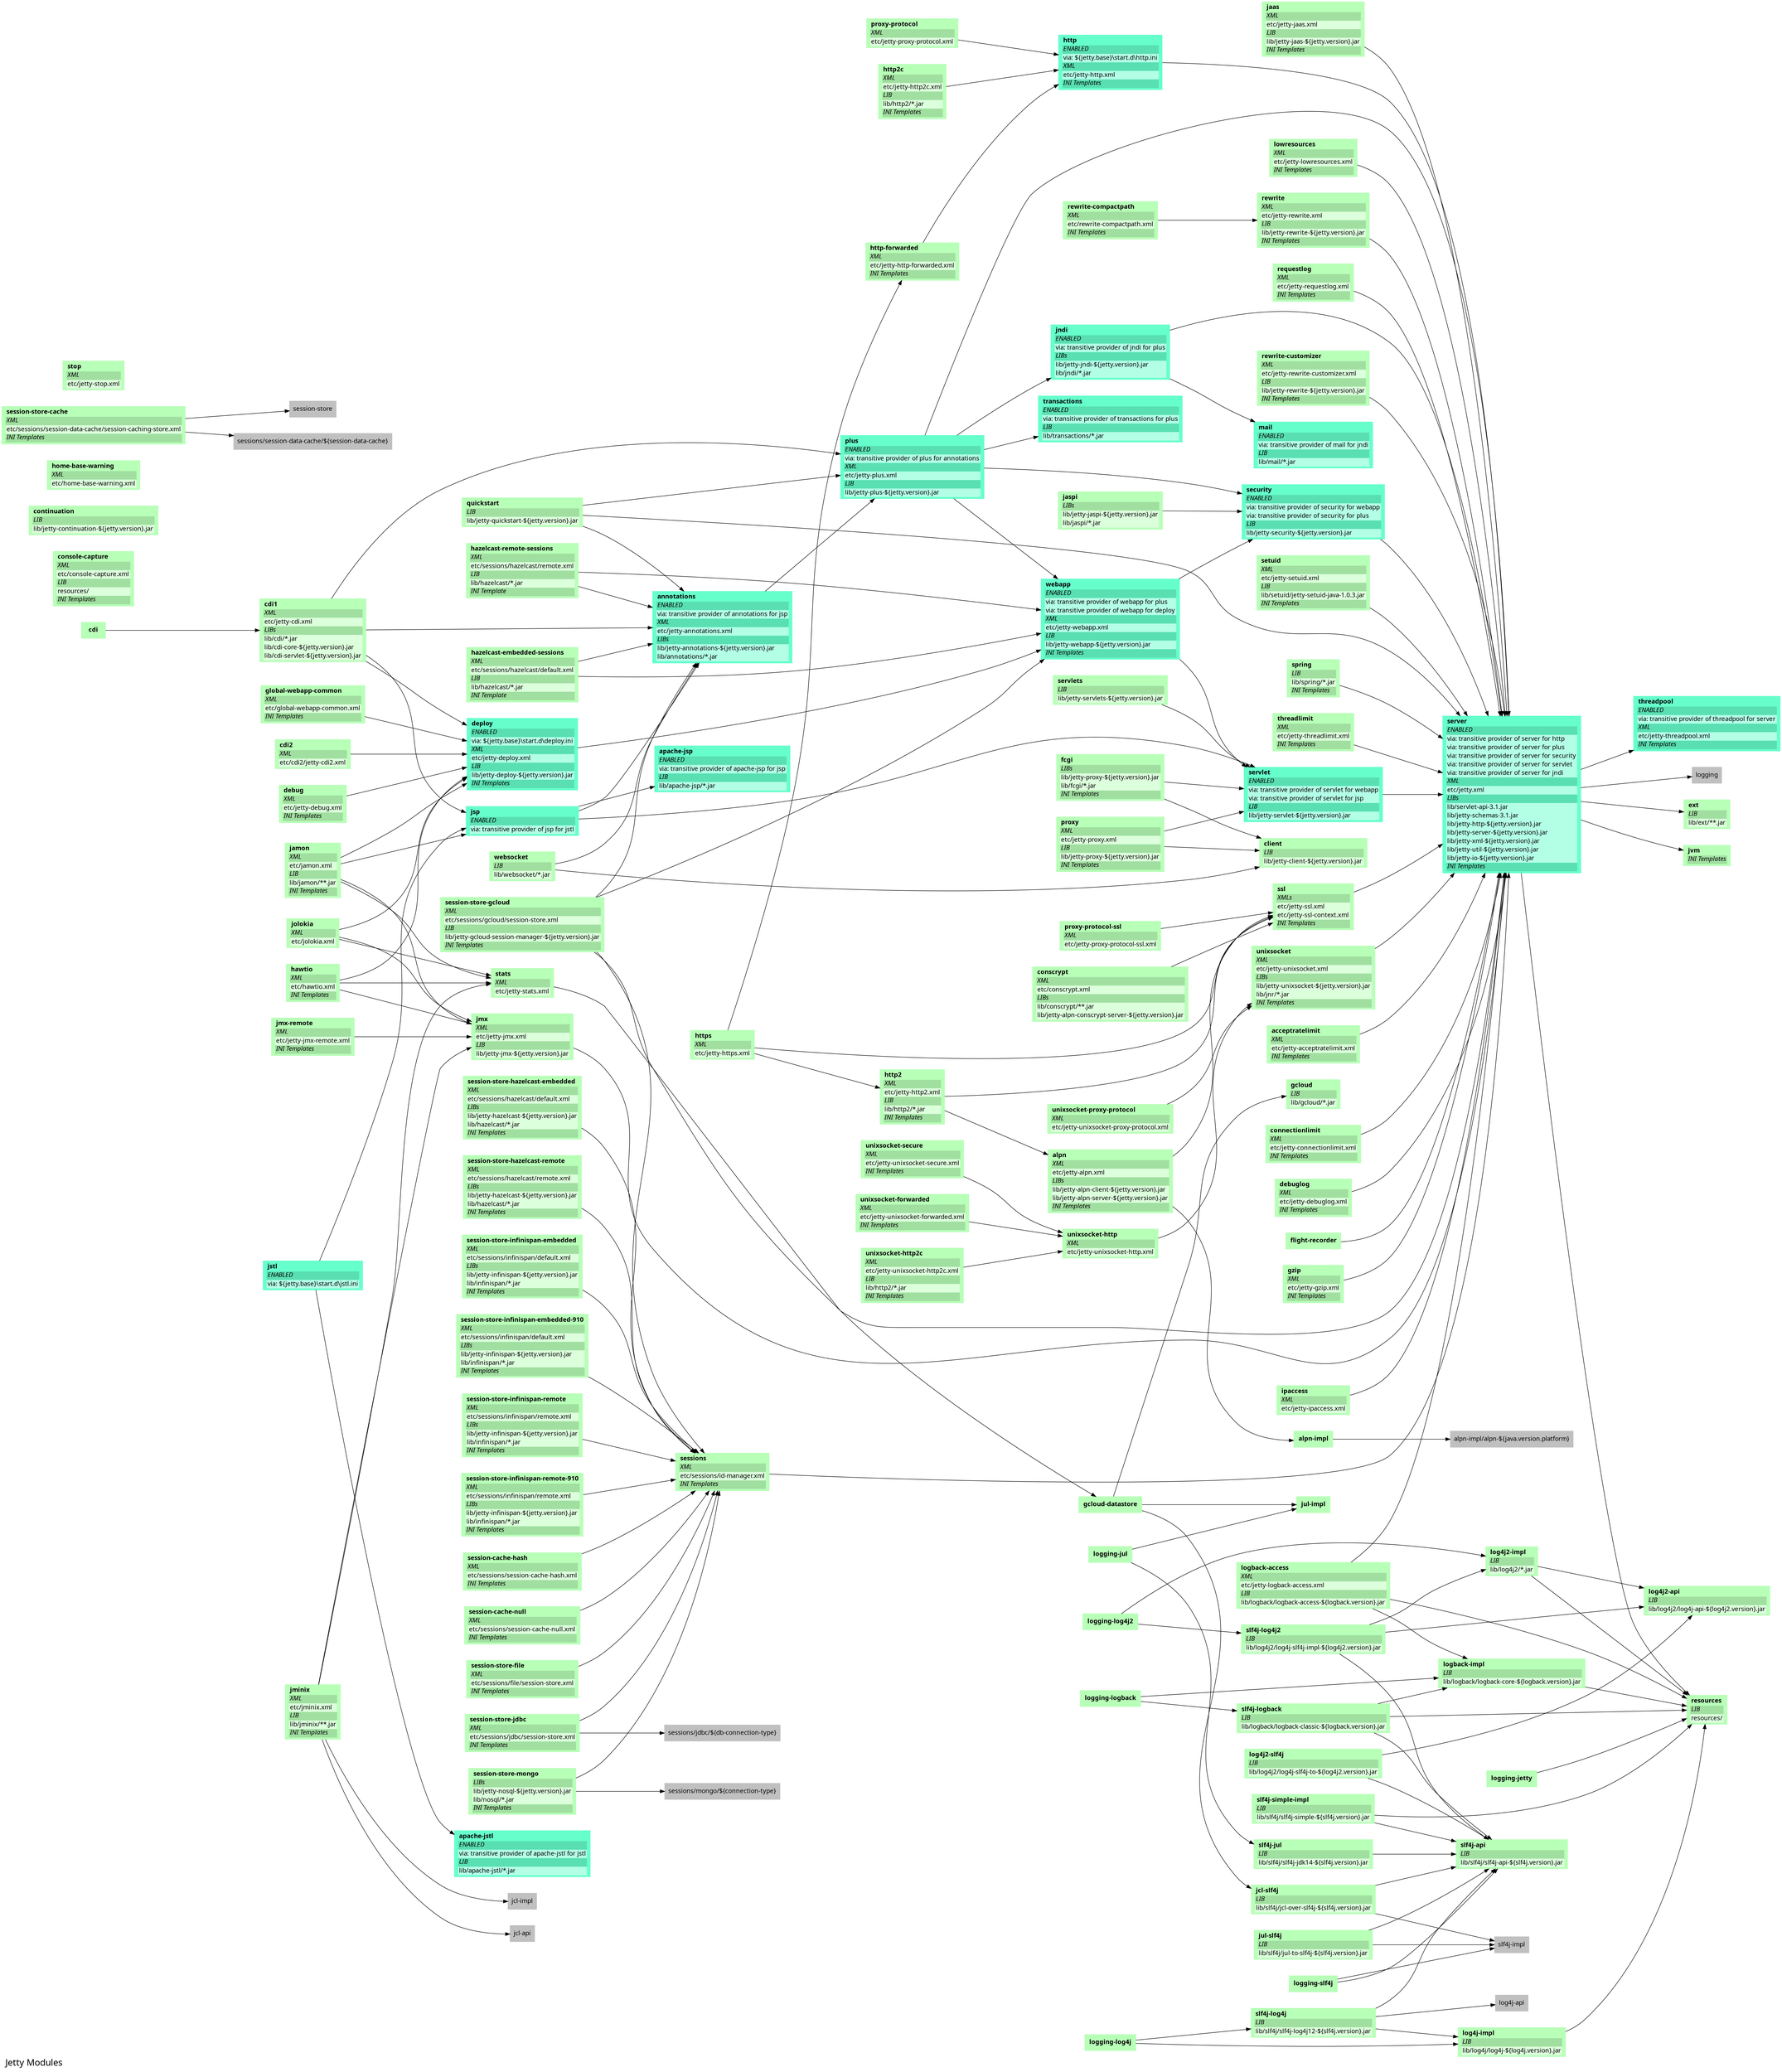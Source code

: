 /*
 * GraphViz Graph of Jetty Modules
 * 
 * Jetty: http://eclipse.org/jetty/
 * GraphViz: http://graphviz.org/
 * 
 * To Generate Graph image using graphviz:
 *   $ dot -Tpng -Goverlap=false -o jm.png jm.dot
 */

digraph modules {
  node [color=gray, style=filled, shape=rectangle];
  node [fontname="Verdana", size="20,20"];
  graph [
    concentrate=false,
    fontname="Verdana",
    fontsize = 20,
    rankdir = LR,
    ranksep = 1.5,
    nodesep = .5,
    style = bold,
    labeljust = l,
    label = "Jetty Modules",
    ssize = "20,40"
  ];

  /* Modules */

  node [ labeljust = l ];
  "acceptratelimit" [ color="#B8FFB8" label=<<TABLE BORDER="0" CELLBORDER="0" CELLSPACING="0" CELLPADDING="2">
  <TR><TD ALIGN="LEFT"><B>acceptratelimit</B></TD></TR>
  <TR><TD BGCOLOR="#00000020" ALIGN="LEFT"><I>XML</I></TD></TR>
  <TR><TD BGCOLOR="#FFFFFF80" ALIGN="LEFT">etc/jetty-acceptratelimit.xml</TD></TR>
  <TR><TD BGCOLOR="#00000020" ALIGN="LEFT"><I>INI Templates</I></TD></TR>
</TABLE>>];
  "alpn" [ color="#B8FFB8" label=<<TABLE BORDER="0" CELLBORDER="0" CELLSPACING="0" CELLPADDING="2">
  <TR><TD ALIGN="LEFT"><B>alpn</B></TD></TR>
  <TR><TD BGCOLOR="#00000020" ALIGN="LEFT"><I>XML</I></TD></TR>
  <TR><TD BGCOLOR="#FFFFFF80" ALIGN="LEFT">etc/jetty-alpn.xml</TD></TR>
  <TR><TD BGCOLOR="#00000020" ALIGN="LEFT"><I>LIBs</I></TD></TR>
  <TR><TD BGCOLOR="#FFFFFF80" ALIGN="LEFT">lib/jetty-alpn-client-${jetty.version}.jar</TD></TR>
  <TR><TD BGCOLOR="#FFFFFF80" ALIGN="LEFT">lib/jetty-alpn-server-${jetty.version}.jar</TD></TR>
  <TR><TD BGCOLOR="#00000020" ALIGN="LEFT"><I>INI Templates</I></TD></TR>
</TABLE>>];
  "alpn-impl" [ color="#B8FFB8" label=<<TABLE BORDER="0" CELLBORDER="0" CELLSPACING="0" CELLPADDING="2">
  <TR><TD ALIGN="LEFT"><B>alpn-impl</B></TD></TR>
</TABLE>>];
  "annotations" [ color="#66FFCC" label=<<TABLE BORDER="0" CELLBORDER="0" CELLSPACING="0" CELLPADDING="2">
  <TR><TD ALIGN="LEFT"><B>annotations</B></TD></TR>
  <TR><TD BGCOLOR="#00000020" ALIGN="LEFT"><I>ENABLED</I></TD></TR>
  <TR><TD BGCOLOR="#FFFFFF80" ALIGN="LEFT">via: transitive provider of annotations for jsp</TD></TR>
  <TR><TD BGCOLOR="#00000020" ALIGN="LEFT"><I>XML</I></TD></TR>
  <TR><TD BGCOLOR="#FFFFFF80" ALIGN="LEFT">etc/jetty-annotations.xml</TD></TR>
  <TR><TD BGCOLOR="#00000020" ALIGN="LEFT"><I>LIBs</I></TD></TR>
  <TR><TD BGCOLOR="#FFFFFF80" ALIGN="LEFT">lib/jetty-annotations-${jetty.version}.jar</TD></TR>
  <TR><TD BGCOLOR="#FFFFFF80" ALIGN="LEFT">lib/annotations/*.jar</TD></TR>
</TABLE>>];
  "apache-jsp" [ color="#66FFCC" label=<<TABLE BORDER="0" CELLBORDER="0" CELLSPACING="0" CELLPADDING="2">
  <TR><TD ALIGN="LEFT"><B>apache-jsp</B></TD></TR>
  <TR><TD BGCOLOR="#00000020" ALIGN="LEFT"><I>ENABLED</I></TD></TR>
  <TR><TD BGCOLOR="#FFFFFF80" ALIGN="LEFT">via: transitive provider of apache-jsp for jsp</TD></TR>
  <TR><TD BGCOLOR="#00000020" ALIGN="LEFT"><I>LIB</I></TD></TR>
  <TR><TD BGCOLOR="#FFFFFF80" ALIGN="LEFT">lib/apache-jsp/*.jar</TD></TR>
</TABLE>>];
  "apache-jstl" [ color="#66FFCC" label=<<TABLE BORDER="0" CELLBORDER="0" CELLSPACING="0" CELLPADDING="2">
  <TR><TD ALIGN="LEFT"><B>apache-jstl</B></TD></TR>
  <TR><TD BGCOLOR="#00000020" ALIGN="LEFT"><I>ENABLED</I></TD></TR>
  <TR><TD BGCOLOR="#FFFFFF80" ALIGN="LEFT">via: transitive provider of apache-jstl for jstl</TD></TR>
  <TR><TD BGCOLOR="#00000020" ALIGN="LEFT"><I>LIB</I></TD></TR>
  <TR><TD BGCOLOR="#FFFFFF80" ALIGN="LEFT">lib/apache-jstl/*.jar</TD></TR>
</TABLE>>];
  "cdi" [ color="#B8FFB8" label=<<TABLE BORDER="0" CELLBORDER="0" CELLSPACING="0" CELLPADDING="2">
  <TR><TD ALIGN="LEFT"><B>cdi</B></TD></TR>
</TABLE>>];
  "cdi1" [ color="#B8FFB8" label=<<TABLE BORDER="0" CELLBORDER="0" CELLSPACING="0" CELLPADDING="2">
  <TR><TD ALIGN="LEFT"><B>cdi1</B></TD></TR>
  <TR><TD BGCOLOR="#00000020" ALIGN="LEFT"><I>XML</I></TD></TR>
  <TR><TD BGCOLOR="#FFFFFF80" ALIGN="LEFT">etc/jetty-cdi.xml</TD></TR>
  <TR><TD BGCOLOR="#00000020" ALIGN="LEFT"><I>LIBs</I></TD></TR>
  <TR><TD BGCOLOR="#FFFFFF80" ALIGN="LEFT">lib/cdi/*.jar</TD></TR>
  <TR><TD BGCOLOR="#FFFFFF80" ALIGN="LEFT">lib/cdi-core-${jetty.version}.jar</TD></TR>
  <TR><TD BGCOLOR="#FFFFFF80" ALIGN="LEFT">lib/cdi-servlet-${jetty.version}.jar</TD></TR>
</TABLE>>];
  "cdi2" [ color="#B8FFB8" label=<<TABLE BORDER="0" CELLBORDER="0" CELLSPACING="0" CELLPADDING="2">
  <TR><TD ALIGN="LEFT"><B>cdi2</B></TD></TR>
  <TR><TD BGCOLOR="#00000020" ALIGN="LEFT"><I>XML</I></TD></TR>
  <TR><TD BGCOLOR="#FFFFFF80" ALIGN="LEFT">etc/cdi2/jetty-cdi2.xml</TD></TR>
</TABLE>>];
  "client" [ color="#B8FFB8" label=<<TABLE BORDER="0" CELLBORDER="0" CELLSPACING="0" CELLPADDING="2">
  <TR><TD ALIGN="LEFT"><B>client</B></TD></TR>
  <TR><TD BGCOLOR="#00000020" ALIGN="LEFT"><I>LIB</I></TD></TR>
  <TR><TD BGCOLOR="#FFFFFF80" ALIGN="LEFT">lib/jetty-client-${jetty.version}.jar</TD></TR>
</TABLE>>];
  "connectionlimit" [ color="#B8FFB8" label=<<TABLE BORDER="0" CELLBORDER="0" CELLSPACING="0" CELLPADDING="2">
  <TR><TD ALIGN="LEFT"><B>connectionlimit</B></TD></TR>
  <TR><TD BGCOLOR="#00000020" ALIGN="LEFT"><I>XML</I></TD></TR>
  <TR><TD BGCOLOR="#FFFFFF80" ALIGN="LEFT">etc/jetty-connectionlimit.xml</TD></TR>
  <TR><TD BGCOLOR="#00000020" ALIGN="LEFT"><I>INI Templates</I></TD></TR>
</TABLE>>];
  "conscrypt" [ color="#B8FFB8" label=<<TABLE BORDER="0" CELLBORDER="0" CELLSPACING="0" CELLPADDING="2">
  <TR><TD ALIGN="LEFT"><B>conscrypt</B></TD></TR>
  <TR><TD BGCOLOR="#00000020" ALIGN="LEFT"><I>XML</I></TD></TR>
  <TR><TD BGCOLOR="#FFFFFF80" ALIGN="LEFT">etc/conscrypt.xml</TD></TR>
  <TR><TD BGCOLOR="#00000020" ALIGN="LEFT"><I>LIBs</I></TD></TR>
  <TR><TD BGCOLOR="#FFFFFF80" ALIGN="LEFT">lib/conscrypt/**.jar</TD></TR>
  <TR><TD BGCOLOR="#FFFFFF80" ALIGN="LEFT">lib/jetty-alpn-conscrypt-server-${jetty.version}.jar</TD></TR>
</TABLE>>];
  "console-capture" [ color="#B8FFB8" label=<<TABLE BORDER="0" CELLBORDER="0" CELLSPACING="0" CELLPADDING="2">
  <TR><TD ALIGN="LEFT"><B>console-capture</B></TD></TR>
  <TR><TD BGCOLOR="#00000020" ALIGN="LEFT"><I>XML</I></TD></TR>
  <TR><TD BGCOLOR="#FFFFFF80" ALIGN="LEFT">etc/console-capture.xml</TD></TR>
  <TR><TD BGCOLOR="#00000020" ALIGN="LEFT"><I>LIB</I></TD></TR>
  <TR><TD BGCOLOR="#FFFFFF80" ALIGN="LEFT">resources/</TD></TR>
  <TR><TD BGCOLOR="#00000020" ALIGN="LEFT"><I>INI Templates</I></TD></TR>
</TABLE>>];
  "continuation" [ color="#B8FFB8" label=<<TABLE BORDER="0" CELLBORDER="0" CELLSPACING="0" CELLPADDING="2">
  <TR><TD ALIGN="LEFT"><B>continuation</B></TD></TR>
  <TR><TD BGCOLOR="#00000020" ALIGN="LEFT"><I>LIB</I></TD></TR>
  <TR><TD BGCOLOR="#FFFFFF80" ALIGN="LEFT">lib/jetty-continuation-${jetty.version}.jar</TD></TR>
</TABLE>>];
  "debug" [ color="#B8FFB8" label=<<TABLE BORDER="0" CELLBORDER="0" CELLSPACING="0" CELLPADDING="2">
  <TR><TD ALIGN="LEFT"><B>debug</B></TD></TR>
  <TR><TD BGCOLOR="#00000020" ALIGN="LEFT"><I>XML</I></TD></TR>
  <TR><TD BGCOLOR="#FFFFFF80" ALIGN="LEFT">etc/jetty-debug.xml</TD></TR>
  <TR><TD BGCOLOR="#00000020" ALIGN="LEFT"><I>INI Templates</I></TD></TR>
</TABLE>>];
  "debuglog" [ color="#B8FFB8" label=<<TABLE BORDER="0" CELLBORDER="0" CELLSPACING="0" CELLPADDING="2">
  <TR><TD ALIGN="LEFT"><B>debuglog</B></TD></TR>
  <TR><TD BGCOLOR="#00000020" ALIGN="LEFT"><I>XML</I></TD></TR>
  <TR><TD BGCOLOR="#FFFFFF80" ALIGN="LEFT">etc/jetty-debuglog.xml</TD></TR>
  <TR><TD BGCOLOR="#00000020" ALIGN="LEFT"><I>INI Templates</I></TD></TR>
</TABLE>>];
  "deploy" [ color="#66FFCC" label=<<TABLE BORDER="0" CELLBORDER="0" CELLSPACING="0" CELLPADDING="2">
  <TR><TD ALIGN="LEFT"><B>deploy</B></TD></TR>
  <TR><TD BGCOLOR="#00000020" ALIGN="LEFT"><I>ENABLED</I></TD></TR>
  <TR><TD BGCOLOR="#FFFFFF80" ALIGN="LEFT">via: ${jetty.base}\start.d\deploy.ini</TD></TR>
  <TR><TD BGCOLOR="#00000020" ALIGN="LEFT"><I>XML</I></TD></TR>
  <TR><TD BGCOLOR="#FFFFFF80" ALIGN="LEFT">etc/jetty-deploy.xml</TD></TR>
  <TR><TD BGCOLOR="#00000020" ALIGN="LEFT"><I>LIB</I></TD></TR>
  <TR><TD BGCOLOR="#FFFFFF80" ALIGN="LEFT">lib/jetty-deploy-${jetty.version}.jar</TD></TR>
  <TR><TD BGCOLOR="#00000020" ALIGN="LEFT"><I>INI Templates</I></TD></TR>
</TABLE>>];
  "ext" [ color="#B8FFB8" label=<<TABLE BORDER="0" CELLBORDER="0" CELLSPACING="0" CELLPADDING="2">
  <TR><TD ALIGN="LEFT"><B>ext</B></TD></TR>
  <TR><TD BGCOLOR="#00000020" ALIGN="LEFT"><I>LIB</I></TD></TR>
  <TR><TD BGCOLOR="#FFFFFF80" ALIGN="LEFT">lib/ext/**.jar</TD></TR>
</TABLE>>];
  "fcgi" [ color="#B8FFB8" label=<<TABLE BORDER="0" CELLBORDER="0" CELLSPACING="0" CELLPADDING="2">
  <TR><TD ALIGN="LEFT"><B>fcgi</B></TD></TR>
  <TR><TD BGCOLOR="#00000020" ALIGN="LEFT"><I>LIBs</I></TD></TR>
  <TR><TD BGCOLOR="#FFFFFF80" ALIGN="LEFT">lib/jetty-proxy-${jetty.version}.jar</TD></TR>
  <TR><TD BGCOLOR="#FFFFFF80" ALIGN="LEFT">lib/fcgi/*.jar</TD></TR>
  <TR><TD BGCOLOR="#00000020" ALIGN="LEFT"><I>INI Templates</I></TD></TR>
</TABLE>>];
  "flight-recorder" [ color="#B8FFB8" label=<<TABLE BORDER="0" CELLBORDER="0" CELLSPACING="0" CELLPADDING="2">
  <TR><TD ALIGN="LEFT"><B>flight-recorder</B></TD></TR>
</TABLE>>];
  "gcloud" [ color="#B8FFB8" label=<<TABLE BORDER="0" CELLBORDER="0" CELLSPACING="0" CELLPADDING="2">
  <TR><TD ALIGN="LEFT"><B>gcloud</B></TD></TR>
  <TR><TD BGCOLOR="#00000020" ALIGN="LEFT"><I>LIB</I></TD></TR>
  <TR><TD BGCOLOR="#FFFFFF80" ALIGN="LEFT">lib/gcloud/*.jar</TD></TR>
</TABLE>>];
  "gcloud-datastore" [ color="#B8FFB8" label=<<TABLE BORDER="0" CELLBORDER="0" CELLSPACING="0" CELLPADDING="2">
  <TR><TD ALIGN="LEFT"><B>gcloud-datastore</B></TD></TR>
</TABLE>>];
  "global-webapp-common" [ color="#B8FFB8" label=<<TABLE BORDER="0" CELLBORDER="0" CELLSPACING="0" CELLPADDING="2">
  <TR><TD ALIGN="LEFT"><B>global-webapp-common</B></TD></TR>
  <TR><TD BGCOLOR="#00000020" ALIGN="LEFT"><I>XML</I></TD></TR>
  <TR><TD BGCOLOR="#FFFFFF80" ALIGN="LEFT">etc/global-webapp-common.xml</TD></TR>
  <TR><TD BGCOLOR="#00000020" ALIGN="LEFT"><I>INI Templates</I></TD></TR>
</TABLE>>];
  "gzip" [ color="#B8FFB8" label=<<TABLE BORDER="0" CELLBORDER="0" CELLSPACING="0" CELLPADDING="2">
  <TR><TD ALIGN="LEFT"><B>gzip</B></TD></TR>
  <TR><TD BGCOLOR="#00000020" ALIGN="LEFT"><I>XML</I></TD></TR>
  <TR><TD BGCOLOR="#FFFFFF80" ALIGN="LEFT">etc/jetty-gzip.xml</TD></TR>
  <TR><TD BGCOLOR="#00000020" ALIGN="LEFT"><I>INI Templates</I></TD></TR>
</TABLE>>];
  "hawtio" [ color="#B8FFB8" label=<<TABLE BORDER="0" CELLBORDER="0" CELLSPACING="0" CELLPADDING="2">
  <TR><TD ALIGN="LEFT"><B>hawtio</B></TD></TR>
  <TR><TD BGCOLOR="#00000020" ALIGN="LEFT"><I>XML</I></TD></TR>
  <TR><TD BGCOLOR="#FFFFFF80" ALIGN="LEFT">etc/hawtio.xml</TD></TR>
  <TR><TD BGCOLOR="#00000020" ALIGN="LEFT"><I>INI Templates</I></TD></TR>
</TABLE>>];
  "hazelcast-embedded-sessions" [ color="#B8FFB8" label=<<TABLE BORDER="0" CELLBORDER="0" CELLSPACING="0" CELLPADDING="2">
  <TR><TD ALIGN="LEFT"><B>hazelcast-embedded-sessions</B></TD></TR>
  <TR><TD BGCOLOR="#00000020" ALIGN="LEFT"><I>XML</I></TD></TR>
  <TR><TD BGCOLOR="#FFFFFF80" ALIGN="LEFT">etc/sessions/hazelcast/default.xml</TD></TR>
  <TR><TD BGCOLOR="#00000020" ALIGN="LEFT"><I>LIB</I></TD></TR>
  <TR><TD BGCOLOR="#FFFFFF80" ALIGN="LEFT">lib/hazelcast/*.jar</TD></TR>
  <TR><TD BGCOLOR="#00000020" ALIGN="LEFT"><I>INI Template</I></TD></TR>
</TABLE>>];
  "hazelcast-remote-sessions" [ color="#B8FFB8" label=<<TABLE BORDER="0" CELLBORDER="0" CELLSPACING="0" CELLPADDING="2">
  <TR><TD ALIGN="LEFT"><B>hazelcast-remote-sessions</B></TD></TR>
  <TR><TD BGCOLOR="#00000020" ALIGN="LEFT"><I>XML</I></TD></TR>
  <TR><TD BGCOLOR="#FFFFFF80" ALIGN="LEFT">etc/sessions/hazelcast/remote.xml</TD></TR>
  <TR><TD BGCOLOR="#00000020" ALIGN="LEFT"><I>LIB</I></TD></TR>
  <TR><TD BGCOLOR="#FFFFFF80" ALIGN="LEFT">lib/hazelcast/*.jar</TD></TR>
  <TR><TD BGCOLOR="#00000020" ALIGN="LEFT"><I>INI Template</I></TD></TR>
</TABLE>>];
  "home-base-warning" [ color="#B8FFB8" label=<<TABLE BORDER="0" CELLBORDER="0" CELLSPACING="0" CELLPADDING="2">
  <TR><TD ALIGN="LEFT"><B>home-base-warning</B></TD></TR>
  <TR><TD BGCOLOR="#00000020" ALIGN="LEFT"><I>XML</I></TD></TR>
  <TR><TD BGCOLOR="#FFFFFF80" ALIGN="LEFT">etc/home-base-warning.xml</TD></TR>
</TABLE>>];
  "http" [ color="#66FFCC" label=<<TABLE BORDER="0" CELLBORDER="0" CELLSPACING="0" CELLPADDING="2">
  <TR><TD ALIGN="LEFT"><B>http</B></TD></TR>
  <TR><TD BGCOLOR="#00000020" ALIGN="LEFT"><I>ENABLED</I></TD></TR>
  <TR><TD BGCOLOR="#FFFFFF80" ALIGN="LEFT">via: ${jetty.base}\start.d\http.ini</TD></TR>
  <TR><TD BGCOLOR="#00000020" ALIGN="LEFT"><I>XML</I></TD></TR>
  <TR><TD BGCOLOR="#FFFFFF80" ALIGN="LEFT">etc/jetty-http.xml</TD></TR>
  <TR><TD BGCOLOR="#00000020" ALIGN="LEFT"><I>INI Templates</I></TD></TR>
</TABLE>>];
  "http2" [ color="#B8FFB8" label=<<TABLE BORDER="0" CELLBORDER="0" CELLSPACING="0" CELLPADDING="2">
  <TR><TD ALIGN="LEFT"><B>http2</B></TD></TR>
  <TR><TD BGCOLOR="#00000020" ALIGN="LEFT"><I>XML</I></TD></TR>
  <TR><TD BGCOLOR="#FFFFFF80" ALIGN="LEFT">etc/jetty-http2.xml</TD></TR>
  <TR><TD BGCOLOR="#00000020" ALIGN="LEFT"><I>LIB</I></TD></TR>
  <TR><TD BGCOLOR="#FFFFFF80" ALIGN="LEFT">lib/http2/*.jar</TD></TR>
  <TR><TD BGCOLOR="#00000020" ALIGN="LEFT"><I>INI Templates</I></TD></TR>
</TABLE>>];
  "http2c" [ color="#B8FFB8" label=<<TABLE BORDER="0" CELLBORDER="0" CELLSPACING="0" CELLPADDING="2">
  <TR><TD ALIGN="LEFT"><B>http2c</B></TD></TR>
  <TR><TD BGCOLOR="#00000020" ALIGN="LEFT"><I>XML</I></TD></TR>
  <TR><TD BGCOLOR="#FFFFFF80" ALIGN="LEFT">etc/jetty-http2c.xml</TD></TR>
  <TR><TD BGCOLOR="#00000020" ALIGN="LEFT"><I>LIB</I></TD></TR>
  <TR><TD BGCOLOR="#FFFFFF80" ALIGN="LEFT">lib/http2/*.jar</TD></TR>
  <TR><TD BGCOLOR="#00000020" ALIGN="LEFT"><I>INI Templates</I></TD></TR>
</TABLE>>];
  "http-forwarded" [ color="#B8FFB8" label=<<TABLE BORDER="0" CELLBORDER="0" CELLSPACING="0" CELLPADDING="2">
  <TR><TD ALIGN="LEFT"><B>http-forwarded</B></TD></TR>
  <TR><TD BGCOLOR="#00000020" ALIGN="LEFT"><I>XML</I></TD></TR>
  <TR><TD BGCOLOR="#FFFFFF80" ALIGN="LEFT">etc/jetty-http-forwarded.xml</TD></TR>
  <TR><TD BGCOLOR="#00000020" ALIGN="LEFT"><I>INI Templates</I></TD></TR>
</TABLE>>];
  "https" [ color="#B8FFB8" label=<<TABLE BORDER="0" CELLBORDER="0" CELLSPACING="0" CELLPADDING="2">
  <TR><TD ALIGN="LEFT"><B>https</B></TD></TR>
  <TR><TD BGCOLOR="#00000020" ALIGN="LEFT"><I>XML</I></TD></TR>
  <TR><TD BGCOLOR="#FFFFFF80" ALIGN="LEFT">etc/jetty-https.xml</TD></TR>
</TABLE>>];
  "ipaccess" [ color="#B8FFB8" label=<<TABLE BORDER="0" CELLBORDER="0" CELLSPACING="0" CELLPADDING="2">
  <TR><TD ALIGN="LEFT"><B>ipaccess</B></TD></TR>
  <TR><TD BGCOLOR="#00000020" ALIGN="LEFT"><I>XML</I></TD></TR>
  <TR><TD BGCOLOR="#FFFFFF80" ALIGN="LEFT">etc/jetty-ipaccess.xml</TD></TR>
</TABLE>>];
  "jaas" [ color="#B8FFB8" label=<<TABLE BORDER="0" CELLBORDER="0" CELLSPACING="0" CELLPADDING="2">
  <TR><TD ALIGN="LEFT"><B>jaas</B></TD></TR>
  <TR><TD BGCOLOR="#00000020" ALIGN="LEFT"><I>XML</I></TD></TR>
  <TR><TD BGCOLOR="#FFFFFF80" ALIGN="LEFT">etc/jetty-jaas.xml</TD></TR>
  <TR><TD BGCOLOR="#00000020" ALIGN="LEFT"><I>LIB</I></TD></TR>
  <TR><TD BGCOLOR="#FFFFFF80" ALIGN="LEFT">lib/jetty-jaas-${jetty.version}.jar</TD></TR>
  <TR><TD BGCOLOR="#00000020" ALIGN="LEFT"><I>INI Templates</I></TD></TR>
</TABLE>>];
  "jamon" [ color="#B8FFB8" label=<<TABLE BORDER="0" CELLBORDER="0" CELLSPACING="0" CELLPADDING="2">
  <TR><TD ALIGN="LEFT"><B>jamon</B></TD></TR>
  <TR><TD BGCOLOR="#00000020" ALIGN="LEFT"><I>XML</I></TD></TR>
  <TR><TD BGCOLOR="#FFFFFF80" ALIGN="LEFT">etc/jamon.xml</TD></TR>
  <TR><TD BGCOLOR="#00000020" ALIGN="LEFT"><I>LIB</I></TD></TR>
  <TR><TD BGCOLOR="#FFFFFF80" ALIGN="LEFT">lib/jamon/**.jar</TD></TR>
  <TR><TD BGCOLOR="#00000020" ALIGN="LEFT"><I>INI Templates</I></TD></TR>
</TABLE>>];
  "jaspi" [ color="#B8FFB8" label=<<TABLE BORDER="0" CELLBORDER="0" CELLSPACING="0" CELLPADDING="2">
  <TR><TD ALIGN="LEFT"><B>jaspi</B></TD></TR>
  <TR><TD BGCOLOR="#00000020" ALIGN="LEFT"><I>LIBs</I></TD></TR>
  <TR><TD BGCOLOR="#FFFFFF80" ALIGN="LEFT">lib/jetty-jaspi-${jetty.version}.jar</TD></TR>
  <TR><TD BGCOLOR="#FFFFFF80" ALIGN="LEFT">lib/jaspi/*.jar</TD></TR>
</TABLE>>];
  "jcl-slf4j" [ color="#B8FFB8" label=<<TABLE BORDER="0" CELLBORDER="0" CELLSPACING="0" CELLPADDING="2">
  <TR><TD ALIGN="LEFT"><B>jcl-slf4j</B></TD></TR>
  <TR><TD BGCOLOR="#00000020" ALIGN="LEFT"><I>LIB</I></TD></TR>
  <TR><TD BGCOLOR="#FFFFFF80" ALIGN="LEFT">lib/slf4j/jcl-over-slf4j-${slf4j.version}.jar</TD></TR>
</TABLE>>];
  "jminix" [ color="#B8FFB8" label=<<TABLE BORDER="0" CELLBORDER="0" CELLSPACING="0" CELLPADDING="2">
  <TR><TD ALIGN="LEFT"><B>jminix</B></TD></TR>
  <TR><TD BGCOLOR="#00000020" ALIGN="LEFT"><I>XML</I></TD></TR>
  <TR><TD BGCOLOR="#FFFFFF80" ALIGN="LEFT">etc/jminix.xml</TD></TR>
  <TR><TD BGCOLOR="#00000020" ALIGN="LEFT"><I>LIB</I></TD></TR>
  <TR><TD BGCOLOR="#FFFFFF80" ALIGN="LEFT">lib/jminix/**.jar</TD></TR>
  <TR><TD BGCOLOR="#00000020" ALIGN="LEFT"><I>INI Templates</I></TD></TR>
</TABLE>>];
  "jmx" [ color="#B8FFB8" label=<<TABLE BORDER="0" CELLBORDER="0" CELLSPACING="0" CELLPADDING="2">
  <TR><TD ALIGN="LEFT"><B>jmx</B></TD></TR>
  <TR><TD BGCOLOR="#00000020" ALIGN="LEFT"><I>XML</I></TD></TR>
  <TR><TD BGCOLOR="#FFFFFF80" ALIGN="LEFT">etc/jetty-jmx.xml</TD></TR>
  <TR><TD BGCOLOR="#00000020" ALIGN="LEFT"><I>LIB</I></TD></TR>
  <TR><TD BGCOLOR="#FFFFFF80" ALIGN="LEFT">lib/jetty-jmx-${jetty.version}.jar</TD></TR>
</TABLE>>];
  "jmx-remote" [ color="#B8FFB8" label=<<TABLE BORDER="0" CELLBORDER="0" CELLSPACING="0" CELLPADDING="2">
  <TR><TD ALIGN="LEFT"><B>jmx-remote</B></TD></TR>
  <TR><TD BGCOLOR="#00000020" ALIGN="LEFT"><I>XML</I></TD></TR>
  <TR><TD BGCOLOR="#FFFFFF80" ALIGN="LEFT">etc/jetty-jmx-remote.xml</TD></TR>
  <TR><TD BGCOLOR="#00000020" ALIGN="LEFT"><I>INI Templates</I></TD></TR>
</TABLE>>];
  "jndi" [ color="#66FFCC" label=<<TABLE BORDER="0" CELLBORDER="0" CELLSPACING="0" CELLPADDING="2">
  <TR><TD ALIGN="LEFT"><B>jndi</B></TD></TR>
  <TR><TD BGCOLOR="#00000020" ALIGN="LEFT"><I>ENABLED</I></TD></TR>
  <TR><TD BGCOLOR="#FFFFFF80" ALIGN="LEFT">via: transitive provider of jndi for plus</TD></TR>
  <TR><TD BGCOLOR="#00000020" ALIGN="LEFT"><I>LIBs</I></TD></TR>
  <TR><TD BGCOLOR="#FFFFFF80" ALIGN="LEFT">lib/jetty-jndi-${jetty.version}.jar</TD></TR>
  <TR><TD BGCOLOR="#FFFFFF80" ALIGN="LEFT">lib/jndi/*.jar</TD></TR>
</TABLE>>];
  "jolokia" [ color="#B8FFB8" label=<<TABLE BORDER="0" CELLBORDER="0" CELLSPACING="0" CELLPADDING="2">
  <TR><TD ALIGN="LEFT"><B>jolokia</B></TD></TR>
  <TR><TD BGCOLOR="#00000020" ALIGN="LEFT"><I>XML</I></TD></TR>
  <TR><TD BGCOLOR="#FFFFFF80" ALIGN="LEFT">etc/jolokia.xml</TD></TR>
</TABLE>>];
  "jsp" [ color="#66FFCC" label=<<TABLE BORDER="0" CELLBORDER="0" CELLSPACING="0" CELLPADDING="2">
  <TR><TD ALIGN="LEFT"><B>jsp</B></TD></TR>
  <TR><TD BGCOLOR="#00000020" ALIGN="LEFT"><I>ENABLED</I></TD></TR>
  <TR><TD BGCOLOR="#FFFFFF80" ALIGN="LEFT">via: transitive provider of jsp for jstl</TD></TR>
</TABLE>>];
  "jstl" [ color="#66FFCC" label=<<TABLE BORDER="0" CELLBORDER="0" CELLSPACING="0" CELLPADDING="2">
  <TR><TD ALIGN="LEFT"><B>jstl</B></TD></TR>
  <TR><TD BGCOLOR="#00000020" ALIGN="LEFT"><I>ENABLED</I></TD></TR>
  <TR><TD BGCOLOR="#FFFFFF80" ALIGN="LEFT">via: ${jetty.base}\start.d\jstl.ini</TD></TR>
</TABLE>>];
  "jul-impl" [ color="#B8FFB8" label=<<TABLE BORDER="0" CELLBORDER="0" CELLSPACING="0" CELLPADDING="2">
  <TR><TD ALIGN="LEFT"><B>jul-impl</B></TD></TR>
</TABLE>>];
  "jul-slf4j" [ color="#B8FFB8" label=<<TABLE BORDER="0" CELLBORDER="0" CELLSPACING="0" CELLPADDING="2">
  <TR><TD ALIGN="LEFT"><B>jul-slf4j</B></TD></TR>
  <TR><TD BGCOLOR="#00000020" ALIGN="LEFT"><I>LIB</I></TD></TR>
  <TR><TD BGCOLOR="#FFFFFF80" ALIGN="LEFT">lib/slf4j/jul-to-slf4j-${slf4j.version}.jar</TD></TR>
</TABLE>>];
  "jvm" [ color="#B8FFB8" label=<<TABLE BORDER="0" CELLBORDER="0" CELLSPACING="0" CELLPADDING="2">
  <TR><TD ALIGN="LEFT"><B>jvm</B></TD></TR>
  <TR><TD BGCOLOR="#00000020" ALIGN="LEFT"><I>INI Templates</I></TD></TR>
</TABLE>>];
  "log4j2-api" [ color="#B8FFB8" label=<<TABLE BORDER="0" CELLBORDER="0" CELLSPACING="0" CELLPADDING="2">
  <TR><TD ALIGN="LEFT"><B>log4j2-api</B></TD></TR>
  <TR><TD BGCOLOR="#00000020" ALIGN="LEFT"><I>LIB</I></TD></TR>
  <TR><TD BGCOLOR="#FFFFFF80" ALIGN="LEFT">lib/log4j2/log4j-api-${log4j2.version}.jar</TD></TR>
</TABLE>>];
  "log4j2-impl" [ color="#B8FFB8" label=<<TABLE BORDER="0" CELLBORDER="0" CELLSPACING="0" CELLPADDING="2">
  <TR><TD ALIGN="LEFT"><B>log4j2-impl</B></TD></TR>
  <TR><TD BGCOLOR="#00000020" ALIGN="LEFT"><I>LIB</I></TD></TR>
  <TR><TD BGCOLOR="#FFFFFF80" ALIGN="LEFT">lib/log4j2/*.jar</TD></TR>
</TABLE>>];
  "log4j2-slf4j" [ color="#B8FFB8" label=<<TABLE BORDER="0" CELLBORDER="0" CELLSPACING="0" CELLPADDING="2">
  <TR><TD ALIGN="LEFT"><B>log4j2-slf4j</B></TD></TR>
  <TR><TD BGCOLOR="#00000020" ALIGN="LEFT"><I>LIB</I></TD></TR>
  <TR><TD BGCOLOR="#FFFFFF80" ALIGN="LEFT">lib/log4j2/log4j-slf4j-to-${log4j2.version}.jar</TD></TR>
</TABLE>>];
  "log4j-impl" [ color="#B8FFB8" label=<<TABLE BORDER="0" CELLBORDER="0" CELLSPACING="0" CELLPADDING="2">
  <TR><TD ALIGN="LEFT"><B>log4j-impl</B></TD></TR>
  <TR><TD BGCOLOR="#00000020" ALIGN="LEFT"><I>LIB</I></TD></TR>
  <TR><TD BGCOLOR="#FFFFFF80" ALIGN="LEFT">lib/log4j/log4j-${log4j.version}.jar</TD></TR>
</TABLE>>];
  "logback-access" [ color="#B8FFB8" label=<<TABLE BORDER="0" CELLBORDER="0" CELLSPACING="0" CELLPADDING="2">
  <TR><TD ALIGN="LEFT"><B>logback-access</B></TD></TR>
  <TR><TD BGCOLOR="#00000020" ALIGN="LEFT"><I>XML</I></TD></TR>
  <TR><TD BGCOLOR="#FFFFFF80" ALIGN="LEFT">etc/jetty-logback-access.xml</TD></TR>
  <TR><TD BGCOLOR="#00000020" ALIGN="LEFT"><I>LIB</I></TD></TR>
  <TR><TD BGCOLOR="#FFFFFF80" ALIGN="LEFT">lib/logback/logback-access-${logback.version}.jar</TD></TR>
</TABLE>>];
  "logback-impl" [ color="#B8FFB8" label=<<TABLE BORDER="0" CELLBORDER="0" CELLSPACING="0" CELLPADDING="2">
  <TR><TD ALIGN="LEFT"><B>logback-impl</B></TD></TR>
  <TR><TD BGCOLOR="#00000020" ALIGN="LEFT"><I>LIB</I></TD></TR>
  <TR><TD BGCOLOR="#FFFFFF80" ALIGN="LEFT">lib/logback/logback-core-${logback.version}.jar</TD></TR>
</TABLE>>];
  "logging-jetty" [ color="#B8FFB8" label=<<TABLE BORDER="0" CELLBORDER="0" CELLSPACING="0" CELLPADDING="2">
  <TR><TD ALIGN="LEFT"><B>logging-jetty</B></TD></TR>
</TABLE>>];
  "logging-jul" [ color="#B8FFB8" label=<<TABLE BORDER="0" CELLBORDER="0" CELLSPACING="0" CELLPADDING="2">
  <TR><TD ALIGN="LEFT"><B>logging-jul</B></TD></TR>
</TABLE>>];
  "logging-log4j" [ color="#B8FFB8" label=<<TABLE BORDER="0" CELLBORDER="0" CELLSPACING="0" CELLPADDING="2">
  <TR><TD ALIGN="LEFT"><B>logging-log4j</B></TD></TR>
</TABLE>>];
  "logging-log4j2" [ color="#B8FFB8" label=<<TABLE BORDER="0" CELLBORDER="0" CELLSPACING="0" CELLPADDING="2">
  <TR><TD ALIGN="LEFT"><B>logging-log4j2</B></TD></TR>
</TABLE>>];
  "logging-logback" [ color="#B8FFB8" label=<<TABLE BORDER="0" CELLBORDER="0" CELLSPACING="0" CELLPADDING="2">
  <TR><TD ALIGN="LEFT"><B>logging-logback</B></TD></TR>
</TABLE>>];
  "logging-slf4j" [ color="#B8FFB8" label=<<TABLE BORDER="0" CELLBORDER="0" CELLSPACING="0" CELLPADDING="2">
  <TR><TD ALIGN="LEFT"><B>logging-slf4j</B></TD></TR>
</TABLE>>];
  "lowresources" [ color="#B8FFB8" label=<<TABLE BORDER="0" CELLBORDER="0" CELLSPACING="0" CELLPADDING="2">
  <TR><TD ALIGN="LEFT"><B>lowresources</B></TD></TR>
  <TR><TD BGCOLOR="#00000020" ALIGN="LEFT"><I>XML</I></TD></TR>
  <TR><TD BGCOLOR="#FFFFFF80" ALIGN="LEFT">etc/jetty-lowresources.xml</TD></TR>
  <TR><TD BGCOLOR="#00000020" ALIGN="LEFT"><I>INI Templates</I></TD></TR>
</TABLE>>];
  "mail" [ color="#66FFCC" label=<<TABLE BORDER="0" CELLBORDER="0" CELLSPACING="0" CELLPADDING="2">
  <TR><TD ALIGN="LEFT"><B>mail</B></TD></TR>
  <TR><TD BGCOLOR="#00000020" ALIGN="LEFT"><I>ENABLED</I></TD></TR>
  <TR><TD BGCOLOR="#FFFFFF80" ALIGN="LEFT">via: transitive provider of mail for jndi</TD></TR>
  <TR><TD BGCOLOR="#00000020" ALIGN="LEFT"><I>LIB</I></TD></TR>
  <TR><TD BGCOLOR="#FFFFFF80" ALIGN="LEFT">lib/mail/*.jar</TD></TR>
</TABLE>>];
  "plus" [ color="#66FFCC" label=<<TABLE BORDER="0" CELLBORDER="0" CELLSPACING="0" CELLPADDING="2">
  <TR><TD ALIGN="LEFT"><B>plus</B></TD></TR>
  <TR><TD BGCOLOR="#00000020" ALIGN="LEFT"><I>ENABLED</I></TD></TR>
  <TR><TD BGCOLOR="#FFFFFF80" ALIGN="LEFT">via: transitive provider of plus for annotations</TD></TR>
  <TR><TD BGCOLOR="#00000020" ALIGN="LEFT"><I>XML</I></TD></TR>
  <TR><TD BGCOLOR="#FFFFFF80" ALIGN="LEFT">etc/jetty-plus.xml</TD></TR>
  <TR><TD BGCOLOR="#00000020" ALIGN="LEFT"><I>LIB</I></TD></TR>
  <TR><TD BGCOLOR="#FFFFFF80" ALIGN="LEFT">lib/jetty-plus-${jetty.version}.jar</TD></TR>
</TABLE>>];
  "proxy" [ color="#B8FFB8" label=<<TABLE BORDER="0" CELLBORDER="0" CELLSPACING="0" CELLPADDING="2">
  <TR><TD ALIGN="LEFT"><B>proxy</B></TD></TR>
  <TR><TD BGCOLOR="#00000020" ALIGN="LEFT"><I>XML</I></TD></TR>
  <TR><TD BGCOLOR="#FFFFFF80" ALIGN="LEFT">etc/jetty-proxy.xml</TD></TR>
  <TR><TD BGCOLOR="#00000020" ALIGN="LEFT"><I>LIB</I></TD></TR>
  <TR><TD BGCOLOR="#FFFFFF80" ALIGN="LEFT">lib/jetty-proxy-${jetty.version}.jar</TD></TR>
  <TR><TD BGCOLOR="#00000020" ALIGN="LEFT"><I>INI Templates</I></TD></TR>
</TABLE>>];
  "proxy-protocol" [ color="#B8FFB8" label=<<TABLE BORDER="0" CELLBORDER="0" CELLSPACING="0" CELLPADDING="2">
  <TR><TD ALIGN="LEFT"><B>proxy-protocol</B></TD></TR>
  <TR><TD BGCOLOR="#00000020" ALIGN="LEFT"><I>XML</I></TD></TR>
  <TR><TD BGCOLOR="#FFFFFF80" ALIGN="LEFT">etc/jetty-proxy-protocol.xml</TD></TR>
</TABLE>>];
  "proxy-protocol-ssl" [ color="#B8FFB8" label=<<TABLE BORDER="0" CELLBORDER="0" CELLSPACING="0" CELLPADDING="2">
  <TR><TD ALIGN="LEFT"><B>proxy-protocol-ssl</B></TD></TR>
  <TR><TD BGCOLOR="#00000020" ALIGN="LEFT"><I>XML</I></TD></TR>
  <TR><TD BGCOLOR="#FFFFFF80" ALIGN="LEFT">etc/jetty-proxy-protocol-ssl.xml</TD></TR>
</TABLE>>];
  "quickstart" [ color="#B8FFB8" label=<<TABLE BORDER="0" CELLBORDER="0" CELLSPACING="0" CELLPADDING="2">
  <TR><TD ALIGN="LEFT"><B>quickstart</B></TD></TR>
  <TR><TD BGCOLOR="#00000020" ALIGN="LEFT"><I>LIB</I></TD></TR>
  <TR><TD BGCOLOR="#FFFFFF80" ALIGN="LEFT">lib/jetty-quickstart-${jetty.version}.jar</TD></TR>
</TABLE>>];
  "requestlog" [ color="#B8FFB8" label=<<TABLE BORDER="0" CELLBORDER="0" CELLSPACING="0" CELLPADDING="2">
  <TR><TD ALIGN="LEFT"><B>requestlog</B></TD></TR>
  <TR><TD BGCOLOR="#00000020" ALIGN="LEFT"><I>XML</I></TD></TR>
  <TR><TD BGCOLOR="#FFFFFF80" ALIGN="LEFT">etc/jetty-requestlog.xml</TD></TR>
  <TR><TD BGCOLOR="#00000020" ALIGN="LEFT"><I>INI Templates</I></TD></TR>
</TABLE>>];
  "resources" [ color="#B8FFB8" label=<<TABLE BORDER="0" CELLBORDER="0" CELLSPACING="0" CELLPADDING="2">
  <TR><TD ALIGN="LEFT"><B>resources</B></TD></TR>
  <TR><TD BGCOLOR="#00000020" ALIGN="LEFT"><I>LIB</I></TD></TR>
  <TR><TD BGCOLOR="#FFFFFF80" ALIGN="LEFT">resources/</TD></TR>
</TABLE>>];
  "rewrite" [ color="#B8FFB8" label=<<TABLE BORDER="0" CELLBORDER="0" CELLSPACING="0" CELLPADDING="2">
  <TR><TD ALIGN="LEFT"><B>rewrite</B></TD></TR>
  <TR><TD BGCOLOR="#00000020" ALIGN="LEFT"><I>XML</I></TD></TR>
  <TR><TD BGCOLOR="#FFFFFF80" ALIGN="LEFT">etc/jetty-rewrite.xml</TD></TR>
  <TR><TD BGCOLOR="#00000020" ALIGN="LEFT"><I>LIB</I></TD></TR>
  <TR><TD BGCOLOR="#FFFFFF80" ALIGN="LEFT">lib/jetty-rewrite-${jetty.version}.jar</TD></TR>
  <TR><TD BGCOLOR="#00000020" ALIGN="LEFT"><I>INI Templates</I></TD></TR>
</TABLE>>];
  "rewrite-compactpath" [ color="#B8FFB8" label=<<TABLE BORDER="0" CELLBORDER="0" CELLSPACING="0" CELLPADDING="2">
  <TR><TD ALIGN="LEFT"><B>rewrite-compactpath</B></TD></TR>
  <TR><TD BGCOLOR="#00000020" ALIGN="LEFT"><I>XML</I></TD></TR>
  <TR><TD BGCOLOR="#FFFFFF80" ALIGN="LEFT">etc/rewrite-compactpath.xml</TD></TR>
  <TR><TD BGCOLOR="#00000020" ALIGN="LEFT"><I>INI Templates</I></TD></TR>
</TABLE>>];
  "rewrite-customizer" [ color="#B8FFB8" label=<<TABLE BORDER="0" CELLBORDER="0" CELLSPACING="0" CELLPADDING="2">
  <TR><TD ALIGN="LEFT"><B>rewrite-customizer</B></TD></TR>
  <TR><TD BGCOLOR="#00000020" ALIGN="LEFT"><I>XML</I></TD></TR>
  <TR><TD BGCOLOR="#FFFFFF80" ALIGN="LEFT">etc/jetty-rewrite-customizer.xml</TD></TR>
  <TR><TD BGCOLOR="#00000020" ALIGN="LEFT"><I>LIB</I></TD></TR>
  <TR><TD BGCOLOR="#FFFFFF80" ALIGN="LEFT">lib/jetty-rewrite-${jetty.version}.jar</TD></TR>
  <TR><TD BGCOLOR="#00000020" ALIGN="LEFT"><I>INI Templates</I></TD></TR>
</TABLE>>];
  "security" [ color="#66FFCC" label=<<TABLE BORDER="0" CELLBORDER="0" CELLSPACING="0" CELLPADDING="2">
  <TR><TD ALIGN="LEFT"><B>security</B></TD></TR>
  <TR><TD BGCOLOR="#00000020" ALIGN="LEFT"><I>ENABLED</I></TD></TR>
  <TR><TD BGCOLOR="#FFFFFF80" ALIGN="LEFT">via: transitive provider of security for webapp</TD></TR>
  <TR><TD BGCOLOR="#FFFFFF80" ALIGN="LEFT">via: transitive provider of security for plus</TD></TR>
  <TR><TD BGCOLOR="#00000020" ALIGN="LEFT"><I>LIB</I></TD></TR>
  <TR><TD BGCOLOR="#FFFFFF80" ALIGN="LEFT">lib/jetty-security-${jetty.version}.jar</TD></TR>
</TABLE>>];
  "server" [ color="#66FFCC" label=<<TABLE BORDER="0" CELLBORDER="0" CELLSPACING="0" CELLPADDING="2">
  <TR><TD ALIGN="LEFT"><B>server</B></TD></TR>
  <TR><TD BGCOLOR="#00000020" ALIGN="LEFT"><I>ENABLED</I></TD></TR>
  <TR><TD BGCOLOR="#FFFFFF80" ALIGN="LEFT">via: transitive provider of server for http</TD></TR>
  <TR><TD BGCOLOR="#FFFFFF80" ALIGN="LEFT">via: transitive provider of server for plus</TD></TR>
  <TR><TD BGCOLOR="#FFFFFF80" ALIGN="LEFT">via: transitive provider of server for security</TD></TR>
  <TR><TD BGCOLOR="#FFFFFF80" ALIGN="LEFT">via: transitive provider of server for servlet</TD></TR>
  <TR><TD BGCOLOR="#FFFFFF80" ALIGN="LEFT">via: transitive provider of server for jndi</TD></TR>
  <TR><TD BGCOLOR="#00000020" ALIGN="LEFT"><I>XML</I></TD></TR>
  <TR><TD BGCOLOR="#FFFFFF80" ALIGN="LEFT">etc/jetty.xml</TD></TR>
  <TR><TD BGCOLOR="#00000020" ALIGN="LEFT"><I>LIBs</I></TD></TR>
  <TR><TD BGCOLOR="#FFFFFF80" ALIGN="LEFT">lib/servlet-api-3.1.jar</TD></TR>
  <TR><TD BGCOLOR="#FFFFFF80" ALIGN="LEFT">lib/jetty-schemas-3.1.jar</TD></TR>
  <TR><TD BGCOLOR="#FFFFFF80" ALIGN="LEFT">lib/jetty-http-${jetty.version}.jar</TD></TR>
  <TR><TD BGCOLOR="#FFFFFF80" ALIGN="LEFT">lib/jetty-server-${jetty.version}.jar</TD></TR>
  <TR><TD BGCOLOR="#FFFFFF80" ALIGN="LEFT">lib/jetty-xml-${jetty.version}.jar</TD></TR>
  <TR><TD BGCOLOR="#FFFFFF80" ALIGN="LEFT">lib/jetty-util-${jetty.version}.jar</TD></TR>
  <TR><TD BGCOLOR="#FFFFFF80" ALIGN="LEFT">lib/jetty-io-${jetty.version}.jar</TD></TR>
  <TR><TD BGCOLOR="#00000020" ALIGN="LEFT"><I>INI Templates</I></TD></TR>
</TABLE>>];
  "servlet" [ color="#66FFCC" label=<<TABLE BORDER="0" CELLBORDER="0" CELLSPACING="0" CELLPADDING="2">
  <TR><TD ALIGN="LEFT"><B>servlet</B></TD></TR>
  <TR><TD BGCOLOR="#00000020" ALIGN="LEFT"><I>ENABLED</I></TD></TR>
  <TR><TD BGCOLOR="#FFFFFF80" ALIGN="LEFT">via: transitive provider of servlet for webapp</TD></TR>
  <TR><TD BGCOLOR="#FFFFFF80" ALIGN="LEFT">via: transitive provider of servlet for jsp</TD></TR>
  <TR><TD BGCOLOR="#00000020" ALIGN="LEFT"><I>LIB</I></TD></TR>
  <TR><TD BGCOLOR="#FFFFFF80" ALIGN="LEFT">lib/jetty-servlet-${jetty.version}.jar</TD></TR>
</TABLE>>];
  "servlets" [ color="#B8FFB8" label=<<TABLE BORDER="0" CELLBORDER="0" CELLSPACING="0" CELLPADDING="2">
  <TR><TD ALIGN="LEFT"><B>servlets</B></TD></TR>
  <TR><TD BGCOLOR="#00000020" ALIGN="LEFT"><I>LIB</I></TD></TR>
  <TR><TD BGCOLOR="#FFFFFF80" ALIGN="LEFT">lib/jetty-servlets-${jetty.version}.jar</TD></TR>
</TABLE>>];
  "session-cache-hash" [ color="#B8FFB8" label=<<TABLE BORDER="0" CELLBORDER="0" CELLSPACING="0" CELLPADDING="2">
  <TR><TD ALIGN="LEFT"><B>session-cache-hash</B></TD></TR>
  <TR><TD BGCOLOR="#00000020" ALIGN="LEFT"><I>XML</I></TD></TR>
  <TR><TD BGCOLOR="#FFFFFF80" ALIGN="LEFT">etc/sessions/session-cache-hash.xml</TD></TR>
  <TR><TD BGCOLOR="#00000020" ALIGN="LEFT"><I>INI Templates</I></TD></TR>
</TABLE>>];
  "session-cache-null" [ color="#B8FFB8" label=<<TABLE BORDER="0" CELLBORDER="0" CELLSPACING="0" CELLPADDING="2">
  <TR><TD ALIGN="LEFT"><B>session-cache-null</B></TD></TR>
  <TR><TD BGCOLOR="#00000020" ALIGN="LEFT"><I>XML</I></TD></TR>
  <TR><TD BGCOLOR="#FFFFFF80" ALIGN="LEFT">etc/sessions/session-cache-null.xml</TD></TR>
  <TR><TD BGCOLOR="#00000020" ALIGN="LEFT"><I>INI Templates</I></TD></TR>
</TABLE>>];
  "sessions" [ color="#B8FFB8" label=<<TABLE BORDER="0" CELLBORDER="0" CELLSPACING="0" CELLPADDING="2">
  <TR><TD ALIGN="LEFT"><B>sessions</B></TD></TR>
  <TR><TD BGCOLOR="#00000020" ALIGN="LEFT"><I>XML</I></TD></TR>
  <TR><TD BGCOLOR="#FFFFFF80" ALIGN="LEFT">etc/sessions/id-manager.xml</TD></TR>
  <TR><TD BGCOLOR="#00000020" ALIGN="LEFT"><I>INI Templates</I></TD></TR>
</TABLE>>];
  "session-store-cache" [ color="#B8FFB8" label=<<TABLE BORDER="0" CELLBORDER="0" CELLSPACING="0" CELLPADDING="2">
  <TR><TD ALIGN="LEFT"><B>session-store-cache</B></TD></TR>
  <TR><TD BGCOLOR="#00000020" ALIGN="LEFT"><I>XML</I></TD></TR>
  <TR><TD BGCOLOR="#FFFFFF80" ALIGN="LEFT">etc/sessions/session-data-cache/session-caching-store.xml</TD></TR>
  <TR><TD BGCOLOR="#00000020" ALIGN="LEFT"><I>INI Templates</I></TD></TR>
</TABLE>>];
  "session-store-file" [ color="#B8FFB8" label=<<TABLE BORDER="0" CELLBORDER="0" CELLSPACING="0" CELLPADDING="2">
  <TR><TD ALIGN="LEFT"><B>session-store-file</B></TD></TR>
  <TR><TD BGCOLOR="#00000020" ALIGN="LEFT"><I>XML</I></TD></TR>
  <TR><TD BGCOLOR="#FFFFFF80" ALIGN="LEFT">etc/sessions/file/session-store.xml</TD></TR>
  <TR><TD BGCOLOR="#00000020" ALIGN="LEFT"><I>INI Templates</I></TD></TR>
</TABLE>>];
  "session-store-gcloud" [ color="#B8FFB8" label=<<TABLE BORDER="0" CELLBORDER="0" CELLSPACING="0" CELLPADDING="2">
  <TR><TD ALIGN="LEFT"><B>session-store-gcloud</B></TD></TR>
  <TR><TD BGCOLOR="#00000020" ALIGN="LEFT"><I>XML</I></TD></TR>
  <TR><TD BGCOLOR="#FFFFFF80" ALIGN="LEFT">etc/sessions/gcloud/session-store.xml</TD></TR>
  <TR><TD BGCOLOR="#00000020" ALIGN="LEFT"><I>LIB</I></TD></TR>
  <TR><TD BGCOLOR="#FFFFFF80" ALIGN="LEFT">lib/jetty-gcloud-session-manager-${jetty.version}.jar</TD></TR>
  <TR><TD BGCOLOR="#00000020" ALIGN="LEFT"><I>INI Templates</I></TD></TR>
</TABLE>>];
  "session-store-hazelcast-embedded" [ color="#B8FFB8" label=<<TABLE BORDER="0" CELLBORDER="0" CELLSPACING="0" CELLPADDING="2">
  <TR><TD ALIGN="LEFT"><B>session-store-hazelcast-embedded</B></TD></TR>
  <TR><TD BGCOLOR="#00000020" ALIGN="LEFT"><I>XML</I></TD></TR>
  <TR><TD BGCOLOR="#FFFFFF80" ALIGN="LEFT">etc/sessions/hazelcast/default.xml</TD></TR>
  <TR><TD BGCOLOR="#00000020" ALIGN="LEFT"><I>LIBs</I></TD></TR>
  <TR><TD BGCOLOR="#FFFFFF80" ALIGN="LEFT">lib/jetty-hazelcast-${jetty.version}.jar</TD></TR>
  <TR><TD BGCOLOR="#FFFFFF80" ALIGN="LEFT">lib/hazelcast/*.jar</TD></TR>
  <TR><TD BGCOLOR="#00000020" ALIGN="LEFT"><I>INI Templates</I></TD></TR>
</TABLE>>];
  "session-store-hazelcast-remote" [ color="#B8FFB8" label=<<TABLE BORDER="0" CELLBORDER="0" CELLSPACING="0" CELLPADDING="2">
  <TR><TD ALIGN="LEFT"><B>session-store-hazelcast-remote</B></TD></TR>
  <TR><TD BGCOLOR="#00000020" ALIGN="LEFT"><I>XML</I></TD></TR>
  <TR><TD BGCOLOR="#FFFFFF80" ALIGN="LEFT">etc/sessions/hazelcast/remote.xml</TD></TR>
  <TR><TD BGCOLOR="#00000020" ALIGN="LEFT"><I>LIBs</I></TD></TR>
  <TR><TD BGCOLOR="#FFFFFF80" ALIGN="LEFT">lib/jetty-hazelcast-${jetty.version}.jar</TD></TR>
  <TR><TD BGCOLOR="#FFFFFF80" ALIGN="LEFT">lib/hazelcast/*.jar</TD></TR>
  <TR><TD BGCOLOR="#00000020" ALIGN="LEFT"><I>INI Templates</I></TD></TR>
</TABLE>>];
  "session-store-infinispan-embedded" [ color="#B8FFB8" label=<<TABLE BORDER="0" CELLBORDER="0" CELLSPACING="0" CELLPADDING="2">
  <TR><TD ALIGN="LEFT"><B>session-store-infinispan-embedded</B></TD></TR>
  <TR><TD BGCOLOR="#00000020" ALIGN="LEFT"><I>XML</I></TD></TR>
  <TR><TD BGCOLOR="#FFFFFF80" ALIGN="LEFT">etc/sessions/infinispan/default.xml</TD></TR>
  <TR><TD BGCOLOR="#00000020" ALIGN="LEFT"><I>LIBs</I></TD></TR>
  <TR><TD BGCOLOR="#FFFFFF80" ALIGN="LEFT">lib/jetty-infinispan-${jetty.version}.jar</TD></TR>
  <TR><TD BGCOLOR="#FFFFFF80" ALIGN="LEFT">lib/infinispan/*.jar</TD></TR>
  <TR><TD BGCOLOR="#00000020" ALIGN="LEFT"><I>INI Templates</I></TD></TR>
</TABLE>>];
  "session-store-infinispan-embedded-910" [ color="#B8FFB8" label=<<TABLE BORDER="0" CELLBORDER="0" CELLSPACING="0" CELLPADDING="2">
  <TR><TD ALIGN="LEFT"><B>session-store-infinispan-embedded-910</B></TD></TR>
  <TR><TD BGCOLOR="#00000020" ALIGN="LEFT"><I>XML</I></TD></TR>
  <TR><TD BGCOLOR="#FFFFFF80" ALIGN="LEFT">etc/sessions/infinispan/default.xml</TD></TR>
  <TR><TD BGCOLOR="#00000020" ALIGN="LEFT"><I>LIBs</I></TD></TR>
  <TR><TD BGCOLOR="#FFFFFF80" ALIGN="LEFT">lib/jetty-infinispan-${jetty.version}.jar</TD></TR>
  <TR><TD BGCOLOR="#FFFFFF80" ALIGN="LEFT">lib/infinispan/*.jar</TD></TR>
  <TR><TD BGCOLOR="#00000020" ALIGN="LEFT"><I>INI Templates</I></TD></TR>
</TABLE>>];
  "session-store-infinispan-remote" [ color="#B8FFB8" label=<<TABLE BORDER="0" CELLBORDER="0" CELLSPACING="0" CELLPADDING="2">
  <TR><TD ALIGN="LEFT"><B>session-store-infinispan-remote</B></TD></TR>
  <TR><TD BGCOLOR="#00000020" ALIGN="LEFT"><I>XML</I></TD></TR>
  <TR><TD BGCOLOR="#FFFFFF80" ALIGN="LEFT">etc/sessions/infinispan/remote.xml</TD></TR>
  <TR><TD BGCOLOR="#00000020" ALIGN="LEFT"><I>LIBs</I></TD></TR>
  <TR><TD BGCOLOR="#FFFFFF80" ALIGN="LEFT">lib/jetty-infinispan-${jetty.version}.jar</TD></TR>
  <TR><TD BGCOLOR="#FFFFFF80" ALIGN="LEFT">lib/infinispan/*.jar</TD></TR>
  <TR><TD BGCOLOR="#00000020" ALIGN="LEFT"><I>INI Templates</I></TD></TR>
</TABLE>>];
  "session-store-infinispan-remote-910" [ color="#B8FFB8" label=<<TABLE BORDER="0" CELLBORDER="0" CELLSPACING="0" CELLPADDING="2">
  <TR><TD ALIGN="LEFT"><B>session-store-infinispan-remote-910</B></TD></TR>
  <TR><TD BGCOLOR="#00000020" ALIGN="LEFT"><I>XML</I></TD></TR>
  <TR><TD BGCOLOR="#FFFFFF80" ALIGN="LEFT">etc/sessions/infinispan/remote.xml</TD></TR>
  <TR><TD BGCOLOR="#00000020" ALIGN="LEFT"><I>LIBs</I></TD></TR>
  <TR><TD BGCOLOR="#FFFFFF80" ALIGN="LEFT">lib/jetty-infinispan-${jetty.version}.jar</TD></TR>
  <TR><TD BGCOLOR="#FFFFFF80" ALIGN="LEFT">lib/infinispan/*.jar</TD></TR>
  <TR><TD BGCOLOR="#00000020" ALIGN="LEFT"><I>INI Templates</I></TD></TR>
</TABLE>>];
  "session-store-jdbc" [ color="#B8FFB8" label=<<TABLE BORDER="0" CELLBORDER="0" CELLSPACING="0" CELLPADDING="2">
  <TR><TD ALIGN="LEFT"><B>session-store-jdbc</B></TD></TR>
  <TR><TD BGCOLOR="#00000020" ALIGN="LEFT"><I>XML</I></TD></TR>
  <TR><TD BGCOLOR="#FFFFFF80" ALIGN="LEFT">etc/sessions/jdbc/session-store.xml</TD></TR>
  <TR><TD BGCOLOR="#00000020" ALIGN="LEFT"><I>INI Templates</I></TD></TR>
</TABLE>>];
  "session-store-mongo" [ color="#B8FFB8" label=<<TABLE BORDER="0" CELLBORDER="0" CELLSPACING="0" CELLPADDING="2">
  <TR><TD ALIGN="LEFT"><B>session-store-mongo</B></TD></TR>
  <TR><TD BGCOLOR="#00000020" ALIGN="LEFT"><I>LIBs</I></TD></TR>
  <TR><TD BGCOLOR="#FFFFFF80" ALIGN="LEFT">lib/jetty-nosql-${jetty.version}.jar</TD></TR>
  <TR><TD BGCOLOR="#FFFFFF80" ALIGN="LEFT">lib/nosql/*.jar</TD></TR>
  <TR><TD BGCOLOR="#00000020" ALIGN="LEFT"><I>INI Templates</I></TD></TR>
</TABLE>>];
  "setuid" [ color="#B8FFB8" label=<<TABLE BORDER="0" CELLBORDER="0" CELLSPACING="0" CELLPADDING="2">
  <TR><TD ALIGN="LEFT"><B>setuid</B></TD></TR>
  <TR><TD BGCOLOR="#00000020" ALIGN="LEFT"><I>XML</I></TD></TR>
  <TR><TD BGCOLOR="#FFFFFF80" ALIGN="LEFT">etc/jetty-setuid.xml</TD></TR>
  <TR><TD BGCOLOR="#00000020" ALIGN="LEFT"><I>LIB</I></TD></TR>
  <TR><TD BGCOLOR="#FFFFFF80" ALIGN="LEFT">lib/setuid/jetty-setuid-java-1.0.3.jar</TD></TR>
  <TR><TD BGCOLOR="#00000020" ALIGN="LEFT"><I>INI Templates</I></TD></TR>
</TABLE>>];
  "slf4j-api" [ color="#B8FFB8" label=<<TABLE BORDER="0" CELLBORDER="0" CELLSPACING="0" CELLPADDING="2">
  <TR><TD ALIGN="LEFT"><B>slf4j-api</B></TD></TR>
  <TR><TD BGCOLOR="#00000020" ALIGN="LEFT"><I>LIB</I></TD></TR>
  <TR><TD BGCOLOR="#FFFFFF80" ALIGN="LEFT">lib/slf4j/slf4j-api-${slf4j.version}.jar</TD></TR>
</TABLE>>];
  "slf4j-jul" [ color="#B8FFB8" label=<<TABLE BORDER="0" CELLBORDER="0" CELLSPACING="0" CELLPADDING="2">
  <TR><TD ALIGN="LEFT"><B>slf4j-jul</B></TD></TR>
  <TR><TD BGCOLOR="#00000020" ALIGN="LEFT"><I>LIB</I></TD></TR>
  <TR><TD BGCOLOR="#FFFFFF80" ALIGN="LEFT">lib/slf4j/slf4j-jdk14-${slf4j.version}.jar</TD></TR>
</TABLE>>];
  "slf4j-log4j" [ color="#B8FFB8" label=<<TABLE BORDER="0" CELLBORDER="0" CELLSPACING="0" CELLPADDING="2">
  <TR><TD ALIGN="LEFT"><B>slf4j-log4j</B></TD></TR>
  <TR><TD BGCOLOR="#00000020" ALIGN="LEFT"><I>LIB</I></TD></TR>
  <TR><TD BGCOLOR="#FFFFFF80" ALIGN="LEFT">lib/slf4j/slf4j-log4j12-${slf4j.version}.jar</TD></TR>
</TABLE>>];
  "slf4j-log4j2" [ color="#B8FFB8" label=<<TABLE BORDER="0" CELLBORDER="0" CELLSPACING="0" CELLPADDING="2">
  <TR><TD ALIGN="LEFT"><B>slf4j-log4j2</B></TD></TR>
  <TR><TD BGCOLOR="#00000020" ALIGN="LEFT"><I>LIB</I></TD></TR>
  <TR><TD BGCOLOR="#FFFFFF80" ALIGN="LEFT">lib/log4j2/log4j-slf4j-impl-${log4j2.version}.jar</TD></TR>
</TABLE>>];
  "slf4j-logback" [ color="#B8FFB8" label=<<TABLE BORDER="0" CELLBORDER="0" CELLSPACING="0" CELLPADDING="2">
  <TR><TD ALIGN="LEFT"><B>slf4j-logback</B></TD></TR>
  <TR><TD BGCOLOR="#00000020" ALIGN="LEFT"><I>LIB</I></TD></TR>
  <TR><TD BGCOLOR="#FFFFFF80" ALIGN="LEFT">lib/logback/logback-classic-${logback.version}.jar</TD></TR>
</TABLE>>];
  "slf4j-simple-impl" [ color="#B8FFB8" label=<<TABLE BORDER="0" CELLBORDER="0" CELLSPACING="0" CELLPADDING="2">
  <TR><TD ALIGN="LEFT"><B>slf4j-simple-impl</B></TD></TR>
  <TR><TD BGCOLOR="#00000020" ALIGN="LEFT"><I>LIB</I></TD></TR>
  <TR><TD BGCOLOR="#FFFFFF80" ALIGN="LEFT">lib/slf4j/slf4j-simple-${slf4j.version}.jar</TD></TR>
</TABLE>>];
  "spring" [ color="#B8FFB8" label=<<TABLE BORDER="0" CELLBORDER="0" CELLSPACING="0" CELLPADDING="2">
  <TR><TD ALIGN="LEFT"><B>spring</B></TD></TR>
  <TR><TD BGCOLOR="#00000020" ALIGN="LEFT"><I>LIB</I></TD></TR>
  <TR><TD BGCOLOR="#FFFFFF80" ALIGN="LEFT">lib/spring/*.jar</TD></TR>
  <TR><TD BGCOLOR="#00000020" ALIGN="LEFT"><I>INI Templates</I></TD></TR>
</TABLE>>];
  "ssl" [ color="#B8FFB8" label=<<TABLE BORDER="0" CELLBORDER="0" CELLSPACING="0" CELLPADDING="2">
  <TR><TD ALIGN="LEFT"><B>ssl</B></TD></TR>
  <TR><TD BGCOLOR="#00000020" ALIGN="LEFT"><I>XMLs</I></TD></TR>
  <TR><TD BGCOLOR="#FFFFFF80" ALIGN="LEFT">etc/jetty-ssl.xml</TD></TR>
  <TR><TD BGCOLOR="#FFFFFF80" ALIGN="LEFT">etc/jetty-ssl-context.xml</TD></TR>
  <TR><TD BGCOLOR="#00000020" ALIGN="LEFT"><I>INI Templates</I></TD></TR>
</TABLE>>];
  "stats" [ color="#B8FFB8" label=<<TABLE BORDER="0" CELLBORDER="0" CELLSPACING="0" CELLPADDING="2">
  <TR><TD ALIGN="LEFT"><B>stats</B></TD></TR>
  <TR><TD BGCOLOR="#00000020" ALIGN="LEFT"><I>XML</I></TD></TR>
  <TR><TD BGCOLOR="#FFFFFF80" ALIGN="LEFT">etc/jetty-stats.xml</TD></TR>
</TABLE>>];
  "stop" [ color="#B8FFB8" label=<<TABLE BORDER="0" CELLBORDER="0" CELLSPACING="0" CELLPADDING="2">
  <TR><TD ALIGN="LEFT"><B>stop</B></TD></TR>
  <TR><TD BGCOLOR="#00000020" ALIGN="LEFT"><I>XML</I></TD></TR>
  <TR><TD BGCOLOR="#FFFFFF80" ALIGN="LEFT">etc/jetty-stop.xml</TD></TR>
</TABLE>>];
  "threadlimit" [ color="#B8FFB8" label=<<TABLE BORDER="0" CELLBORDER="0" CELLSPACING="0" CELLPADDING="2">
  <TR><TD ALIGN="LEFT"><B>threadlimit</B></TD></TR>
  <TR><TD BGCOLOR="#00000020" ALIGN="LEFT"><I>XML</I></TD></TR>
  <TR><TD BGCOLOR="#FFFFFF80" ALIGN="LEFT">etc/jetty-threadlimit.xml</TD></TR>
  <TR><TD BGCOLOR="#00000020" ALIGN="LEFT"><I>INI Templates</I></TD></TR>
</TABLE>>];
  "threadpool" [ color="#66FFCC" label=<<TABLE BORDER="0" CELLBORDER="0" CELLSPACING="0" CELLPADDING="2">
  <TR><TD ALIGN="LEFT"><B>threadpool</B></TD></TR>
  <TR><TD BGCOLOR="#00000020" ALIGN="LEFT"><I>ENABLED</I></TD></TR>
  <TR><TD BGCOLOR="#FFFFFF80" ALIGN="LEFT">via: transitive provider of threadpool for server</TD></TR>
  <TR><TD BGCOLOR="#00000020" ALIGN="LEFT"><I>XML</I></TD></TR>
  <TR><TD BGCOLOR="#FFFFFF80" ALIGN="LEFT">etc/jetty-threadpool.xml</TD></TR>
  <TR><TD BGCOLOR="#00000020" ALIGN="LEFT"><I>INI Templates</I></TD></TR>
</TABLE>>];
  "transactions" [ color="#66FFCC" label=<<TABLE BORDER="0" CELLBORDER="0" CELLSPACING="0" CELLPADDING="2">
  <TR><TD ALIGN="LEFT"><B>transactions</B></TD></TR>
  <TR><TD BGCOLOR="#00000020" ALIGN="LEFT"><I>ENABLED</I></TD></TR>
  <TR><TD BGCOLOR="#FFFFFF80" ALIGN="LEFT">via: transitive provider of transactions for plus</TD></TR>
  <TR><TD BGCOLOR="#00000020" ALIGN="LEFT"><I>LIB</I></TD></TR>
  <TR><TD BGCOLOR="#FFFFFF80" ALIGN="LEFT">lib/transactions/*.jar</TD></TR>
</TABLE>>];
  "unixsocket" [ color="#B8FFB8" label=<<TABLE BORDER="0" CELLBORDER="0" CELLSPACING="0" CELLPADDING="2">
  <TR><TD ALIGN="LEFT"><B>unixsocket</B></TD></TR>
  <TR><TD BGCOLOR="#00000020" ALIGN="LEFT"><I>XML</I></TD></TR>
  <TR><TD BGCOLOR="#FFFFFF80" ALIGN="LEFT">etc/jetty-unixsocket.xml</TD></TR>
  <TR><TD BGCOLOR="#00000020" ALIGN="LEFT"><I>LIBs</I></TD></TR>
  <TR><TD BGCOLOR="#FFFFFF80" ALIGN="LEFT">lib/jetty-unixsocket-${jetty.version}.jar</TD></TR>
  <TR><TD BGCOLOR="#FFFFFF80" ALIGN="LEFT">lib/jnr/*.jar</TD></TR>
  <TR><TD BGCOLOR="#00000020" ALIGN="LEFT"><I>INI Templates</I></TD></TR>
</TABLE>>];
  "unixsocket-forwarded" [ color="#B8FFB8" label=<<TABLE BORDER="0" CELLBORDER="0" CELLSPACING="0" CELLPADDING="2">
  <TR><TD ALIGN="LEFT"><B>unixsocket-forwarded</B></TD></TR>
  <TR><TD BGCOLOR="#00000020" ALIGN="LEFT"><I>XML</I></TD></TR>
  <TR><TD BGCOLOR="#FFFFFF80" ALIGN="LEFT">etc/jetty-unixsocket-forwarded.xml</TD></TR>
  <TR><TD BGCOLOR="#00000020" ALIGN="LEFT"><I>INI Templates</I></TD></TR>
</TABLE>>];
  "unixsocket-http" [ color="#B8FFB8" label=<<TABLE BORDER="0" CELLBORDER="0" CELLSPACING="0" CELLPADDING="2">
  <TR><TD ALIGN="LEFT"><B>unixsocket-http</B></TD></TR>
  <TR><TD BGCOLOR="#00000020" ALIGN="LEFT"><I>XML</I></TD></TR>
  <TR><TD BGCOLOR="#FFFFFF80" ALIGN="LEFT">etc/jetty-unixsocket-http.xml</TD></TR>
</TABLE>>];
  "unixsocket-http2c" [ color="#B8FFB8" label=<<TABLE BORDER="0" CELLBORDER="0" CELLSPACING="0" CELLPADDING="2">
  <TR><TD ALIGN="LEFT"><B>unixsocket-http2c</B></TD></TR>
  <TR><TD BGCOLOR="#00000020" ALIGN="LEFT"><I>XML</I></TD></TR>
  <TR><TD BGCOLOR="#FFFFFF80" ALIGN="LEFT">etc/jetty-unixsocket-http2c.xml</TD></TR>
  <TR><TD BGCOLOR="#00000020" ALIGN="LEFT"><I>LIB</I></TD></TR>
  <TR><TD BGCOLOR="#FFFFFF80" ALIGN="LEFT">lib/http2/*.jar</TD></TR>
  <TR><TD BGCOLOR="#00000020" ALIGN="LEFT"><I>INI Templates</I></TD></TR>
</TABLE>>];
  "unixsocket-proxy-protocol" [ color="#B8FFB8" label=<<TABLE BORDER="0" CELLBORDER="0" CELLSPACING="0" CELLPADDING="2">
  <TR><TD ALIGN="LEFT"><B>unixsocket-proxy-protocol</B></TD></TR>
  <TR><TD BGCOLOR="#00000020" ALIGN="LEFT"><I>XML</I></TD></TR>
  <TR><TD BGCOLOR="#FFFFFF80" ALIGN="LEFT">etc/jetty-unixsocket-proxy-protocol.xml</TD></TR>
</TABLE>>];
  "unixsocket-secure" [ color="#B8FFB8" label=<<TABLE BORDER="0" CELLBORDER="0" CELLSPACING="0" CELLPADDING="2">
  <TR><TD ALIGN="LEFT"><B>unixsocket-secure</B></TD></TR>
  <TR><TD BGCOLOR="#00000020" ALIGN="LEFT"><I>XML</I></TD></TR>
  <TR><TD BGCOLOR="#FFFFFF80" ALIGN="LEFT">etc/jetty-unixsocket-secure.xml</TD></TR>
  <TR><TD BGCOLOR="#00000020" ALIGN="LEFT"><I>INI Templates</I></TD></TR>
</TABLE>>];
  "webapp" [ color="#66FFCC" label=<<TABLE BORDER="0" CELLBORDER="0" CELLSPACING="0" CELLPADDING="2">
  <TR><TD ALIGN="LEFT"><B>webapp</B></TD></TR>
  <TR><TD BGCOLOR="#00000020" ALIGN="LEFT"><I>ENABLED</I></TD></TR>
  <TR><TD BGCOLOR="#FFFFFF80" ALIGN="LEFT">via: transitive provider of webapp for plus</TD></TR>
  <TR><TD BGCOLOR="#FFFFFF80" ALIGN="LEFT">via: transitive provider of webapp for deploy</TD></TR>
  <TR><TD BGCOLOR="#00000020" ALIGN="LEFT"><I>XML</I></TD></TR>
  <TR><TD BGCOLOR="#FFFFFF80" ALIGN="LEFT">etc/jetty-webapp.xml</TD></TR>
  <TR><TD BGCOLOR="#00000020" ALIGN="LEFT"><I>LIB</I></TD></TR>
  <TR><TD BGCOLOR="#FFFFFF80" ALIGN="LEFT">lib/jetty-webapp-${jetty.version}.jar</TD></TR>
  <TR><TD BGCOLOR="#00000020" ALIGN="LEFT"><I>INI Templates</I></TD></TR>
</TABLE>>];
  "websocket" [ color="#B8FFB8" label=<<TABLE BORDER="0" CELLBORDER="0" CELLSPACING="0" CELLPADDING="2">
  <TR><TD ALIGN="LEFT"><B>websocket</B></TD></TR>
  <TR><TD BGCOLOR="#00000020" ALIGN="LEFT"><I>LIB</I></TD></TR>
  <TR><TD BGCOLOR="#FFFFFF80" ALIGN="LEFT">lib/websocket/*.jar</TD></TR>
</TABLE>>];
    "acceptratelimit" -> "server";
    "alpn" -> "ssl";
    "alpn" -> "alpn-impl";
    "alpn-impl" -> "alpn-impl/alpn-${java.version.platform}";
    "annotations" -> "plus";
    "cdi" -> "cdi1";
    "cdi1" -> "deploy";
    "cdi1" -> "annotations";
    "cdi1" -> "plus";
    "cdi1" -> "jsp";
    "cdi2" -> "deploy";
    "connectionlimit" -> "server";
    "conscrypt" -> "ssl";
    "debug" -> "deploy";
    "debuglog" -> "server";
    "deploy" -> "webapp";
    "fcgi" -> "servlet";
    "fcgi" -> "client";
    "flight-recorder" -> "server";
    "gcloud-datastore" -> "gcloud";
    "gcloud-datastore" -> "jcl-slf4j";
    "gcloud-datastore" -> "jul-impl";
    "global-webapp-common" -> "deploy";
    "gzip" -> "server";
    "hawtio" -> "stats";
    "hawtio" -> "deploy";
    "hawtio" -> "jmx";
    "hazelcast-embedded-sessions" -> "annotations";
    "hazelcast-embedded-sessions" -> "webapp";
    "hazelcast-remote-sessions" -> "annotations";
    "hazelcast-remote-sessions" -> "webapp";
    "http" -> "server";
    "http2" -> "ssl";
    "http2" -> "alpn";
    "http2c" -> "http";
    "http-forwarded" -> "http";
    "https" -> "ssl";
    "https" -> "http-forwarded";
    "https" -> "http2";
    "ipaccess" -> "server";
    "jaas" -> "server";
    "jamon" -> "stats";
    "jamon" -> "deploy";
    "jamon" -> "jmx";
    "jamon" -> "jsp";
    "jaspi" -> "security";
    "jcl-slf4j" -> "slf4j-api";
    "jcl-slf4j" -> "slf4j-impl";
    "jminix" -> "stats";
    "jminix" -> "jmx";
    "jminix" -> "jcl-api";
    "jminix" -> "jcl-impl";
    "jmx" -> "server";
    "jmx-remote" -> "jmx";
    "jndi" -> "server";
    "jndi" -> "mail";
    "jolokia" -> "stats";
    "jolokia" -> "deploy";
    "jolokia" -> "jmx";
    "jsp" -> "servlet";
    "jsp" -> "annotations";
    "jsp" -> "apache-jsp";
    "jstl" -> "jsp";
    "jstl" -> "apache-jstl";
    "jul-slf4j" -> "slf4j-api";
    "jul-slf4j" -> "slf4j-impl";
    "log4j2-impl" -> "log4j2-api";
    "log4j2-impl" -> "resources";
    "log4j2-slf4j" -> "log4j2-api";
    "log4j2-slf4j" -> "slf4j-api";
    "log4j-impl" -> "resources";
    "logback-access" -> "server";
    "logback-access" -> "logback-impl";
    "logback-access" -> "resources";
    "logback-impl" -> "resources";
    "logging-jetty" -> "resources";
    "logging-jul" -> "slf4j-jul";
    "logging-jul" -> "jul-impl";
    "logging-log4j" -> "slf4j-log4j";
    "logging-log4j" -> "log4j-impl";
    "logging-log4j2" -> "slf4j-log4j2";
    "logging-log4j2" -> "log4j2-impl";
    "logging-logback" -> "slf4j-logback";
    "logging-logback" -> "logback-impl";
    "logging-slf4j" -> "slf4j-api";
    "logging-slf4j" -> "slf4j-impl";
    "lowresources" -> "server";
    "plus" -> "server";
    "plus" -> "security";
    "plus" -> "jndi";
    "plus" -> "webapp";
    "plus" -> "transactions";
    "proxy" -> "servlet";
    "proxy" -> "client";
    "proxy-protocol" -> "http";
    "proxy-protocol-ssl" -> "ssl";
    "quickstart" -> "server";
    "quickstart" -> "plus";
    "quickstart" -> "annotations";
    "requestlog" -> "server";
    "rewrite" -> "server";
    "rewrite-compactpath" -> "rewrite";
    "rewrite-customizer" -> "server";
    "security" -> "server";
    "server" -> "threadpool";
    "server" -> "jvm";
    "server" -> "ext";
    "server" -> "resources";
    "server" -> "logging";
    "servlet" -> "server";
    "servlets" -> "servlet";
    "session-cache-hash" -> "sessions";
    "session-cache-null" -> "sessions";
    "sessions" -> "server";
    "session-store-cache" -> "session-store";
    "session-store-cache" -> "sessions/session-data-cache/${session-data-cache}";
    "session-store-file" -> "sessions";
    "session-store-gcloud" -> "gcloud-datastore";
    "session-store-gcloud" -> "annotations";
    "session-store-gcloud" -> "webapp";
    "session-store-gcloud" -> "sessions";
    "session-store-hazelcast-embedded" -> "sessions";
    "session-store-hazelcast-remote" -> "sessions";
    "session-store-infinispan-embedded" -> "sessions";
    "session-store-infinispan-embedded-910" -> "sessions";
    "session-store-infinispan-remote" -> "sessions";
    "session-store-infinispan-remote-910" -> "sessions";
    "session-store-jdbc" -> "sessions";
    "session-store-jdbc" -> "sessions/jdbc/${db-connection-type}";
    "session-store-mongo" -> "sessions";
    "session-store-mongo" -> "sessions/mongo/${connection-type}";
    "setuid" -> "server";
    "slf4j-jul" -> "slf4j-api";
    "slf4j-log4j" -> "slf4j-api";
    "slf4j-log4j" -> "log4j-api";
    "slf4j-log4j" -> "log4j-impl";
    "slf4j-log4j2" -> "slf4j-api";
    "slf4j-log4j2" -> "log4j2-api";
    "slf4j-log4j2" -> "log4j2-impl";
    "slf4j-logback" -> "slf4j-api";
    "slf4j-logback" -> "logback-impl";
    "slf4j-logback" -> "resources";
    "slf4j-simple-impl" -> "slf4j-api";
    "slf4j-simple-impl" -> "resources";
    "spring" -> "server";
    "ssl" -> "server";
    "stats" -> "server";
    "threadlimit" -> "server";
    "unixsocket" -> "server";
    "unixsocket-forwarded" -> "unixsocket-http";
    "unixsocket-http" -> "unixsocket";
    "unixsocket-http2c" -> "unixsocket-http";
    "unixsocket-proxy-protocol" -> "unixsocket";
    "unixsocket-secure" -> "unixsocket-http";
    "webapp" -> "servlet";
    "webapp" -> "security";
    "websocket" -> "client";
    "websocket" -> "annotations";
}

